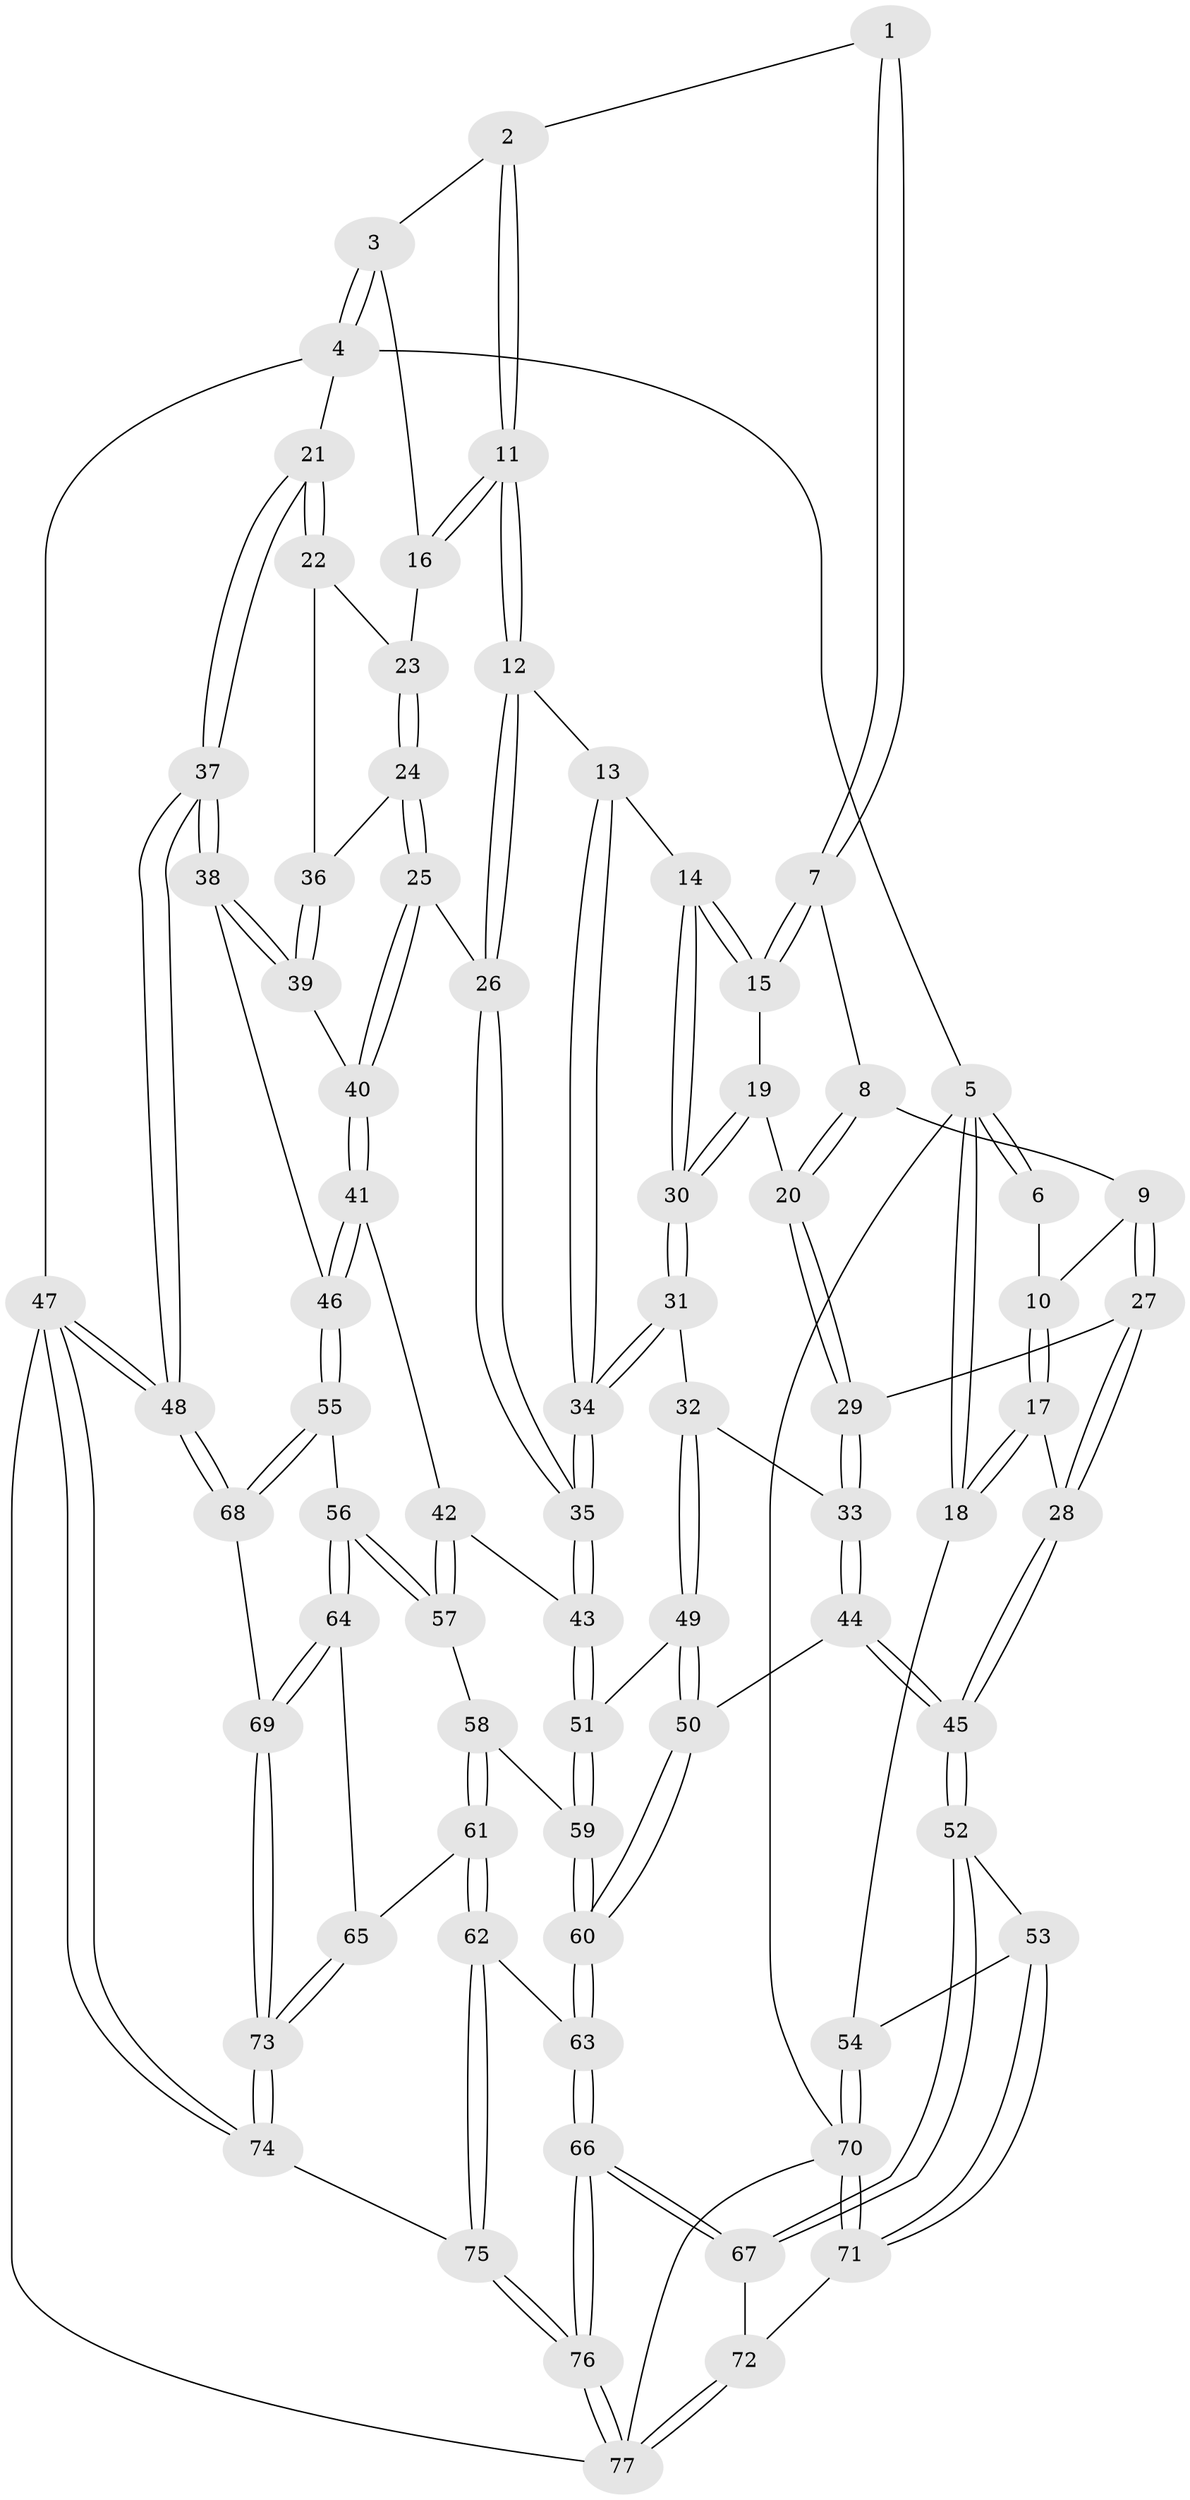 // coarse degree distribution, {8: 0.018867924528301886, 5: 0.5660377358490566, 3: 0.05660377358490566, 4: 0.24528301886792453, 7: 0.018867924528301886, 6: 0.09433962264150944}
// Generated by graph-tools (version 1.1) at 2025/21/03/04/25 18:21:31]
// undirected, 77 vertices, 189 edges
graph export_dot {
graph [start="1"]
  node [color=gray90,style=filled];
  1 [pos="+0.39210843215731855+0"];
  2 [pos="+0.6547916451637881+0"];
  3 [pos="+1+0"];
  4 [pos="+1+0"];
  5 [pos="+0+0"];
  6 [pos="+0.09930803294677142+0"];
  7 [pos="+0.39323977783519515+0"];
  8 [pos="+0.35798166979540363+0"];
  9 [pos="+0.2085184665021658+0.07410923224902"];
  10 [pos="+0.12185147668753021+0"];
  11 [pos="+0.664915051373893+0.07033125314155073"];
  12 [pos="+0.6546913345136179+0.09436066483809746"];
  13 [pos="+0.5852378355561373+0.12008585142348324"];
  14 [pos="+0.5669168518825695+0.1219793086383982"];
  15 [pos="+0.47085321642841027+0.02096840827832114"];
  16 [pos="+0.7968429461644093+0.058003099694245164"];
  17 [pos="+0+0.268164493370267"];
  18 [pos="+0+0.28525065832149415"];
  19 [pos="+0.4202731028402924+0.14490304950584743"];
  20 [pos="+0.34016944750052786+0.13460682560805715"];
  21 [pos="+1+0"];
  22 [pos="+1+0.0984780839054784"];
  23 [pos="+0.818868664610505+0.08046550145782827"];
  24 [pos="+0.800957302397948+0.19085460539957166"];
  25 [pos="+0.7697805215266926+0.21459203588724396"];
  26 [pos="+0.7336292261055893+0.2045704199599501"];
  27 [pos="+0.22523294064563812+0.21932815916893708"];
  28 [pos="+0.0775495151463217+0.28448249015699995"];
  29 [pos="+0.2583694177785637+0.2193727479920331"];
  30 [pos="+0.4961087978458165+0.18651693043079834"];
  31 [pos="+0.4885702763580212+0.23022102574397368"];
  32 [pos="+0.4085778165109729+0.30852145740501297"];
  33 [pos="+0.36066664640850515+0.30216618185945415"];
  34 [pos="+0.6194772289646707+0.32446274049938006"];
  35 [pos="+0.6222511394218284+0.32789919859238714"];
  36 [pos="+0.9568001501432389+0.14921551760483204"];
  37 [pos="+1+0.42495608680270347"];
  38 [pos="+0.9697971541196247+0.42899723320918187"];
  39 [pos="+0.9171273368389679+0.3020531804855001"];
  40 [pos="+0.7911370287956919+0.2533312745459573"];
  41 [pos="+0.772176784847879+0.37945407987768387"];
  42 [pos="+0.6431649726001383+0.39610692531795133"];
  43 [pos="+0.6233360418557893+0.39058487769279865"];
  44 [pos="+0.2824426634713094+0.493670411813449"];
  45 [pos="+0.20982523639018438+0.4958041077395434"];
  46 [pos="+0.9051359089155383+0.4675087474581683"];
  47 [pos="+1+1"];
  48 [pos="+1+0.7888229253279452"];
  49 [pos="+0.4687454615258004+0.3922757690044769"];
  50 [pos="+0.31407047291817924+0.5088691165249011"];
  51 [pos="+0.5564527415877748+0.4419792559807263"];
  52 [pos="+0.1615127928839964+0.5774053141570622"];
  53 [pos="+0.10133348345578747+0.5814123876306436"];
  54 [pos="+0+0.43453057261119926"];
  55 [pos="+0.9007019002071097+0.4755279419213566"];
  56 [pos="+0.7962493650114538+0.5707872288645823"];
  57 [pos="+0.7487590659383543+0.5411072285388336"];
  58 [pos="+0.6347203584885648+0.5468429980948962"];
  59 [pos="+0.5500735230885142+0.4806983462086172"];
  60 [pos="+0.44866790892910374+0.6438633913913256"];
  61 [pos="+0.6689399654689177+0.6992427392968514"];
  62 [pos="+0.59043728567329+0.7542915351397959"];
  63 [pos="+0.45249731607851235+0.6863163522217935"];
  64 [pos="+0.7779549052678807+0.6481055955089936"];
  65 [pos="+0.7337565560328579+0.6755052456089877"];
  66 [pos="+0.3153480791603032+0.7921994129714374"];
  67 [pos="+0.2061999767287193+0.7495777475943586"];
  68 [pos="+0.999317037404607+0.7506608755218951"];
  69 [pos="+0.935167308806619+0.765364551698287"];
  70 [pos="+0+0.8908128292650772"];
  71 [pos="+0+0.8246278572441722"];
  72 [pos="+0.053697475280618925+0.8122835538158089"];
  73 [pos="+0.8243296641496904+0.9124606016349648"];
  74 [pos="+0.7285980328035747+1"];
  75 [pos="+0.6846926794224425+1"];
  76 [pos="+0.34031515029252124+1"];
  77 [pos="+0.3064460738255004+1"];
  1 -- 2;
  1 -- 7;
  1 -- 7;
  2 -- 3;
  2 -- 11;
  2 -- 11;
  3 -- 4;
  3 -- 4;
  3 -- 16;
  4 -- 5;
  4 -- 21;
  4 -- 47;
  5 -- 6;
  5 -- 6;
  5 -- 18;
  5 -- 18;
  5 -- 70;
  6 -- 10;
  7 -- 8;
  7 -- 15;
  7 -- 15;
  8 -- 9;
  8 -- 20;
  8 -- 20;
  9 -- 10;
  9 -- 27;
  9 -- 27;
  10 -- 17;
  10 -- 17;
  11 -- 12;
  11 -- 12;
  11 -- 16;
  11 -- 16;
  12 -- 13;
  12 -- 26;
  12 -- 26;
  13 -- 14;
  13 -- 34;
  13 -- 34;
  14 -- 15;
  14 -- 15;
  14 -- 30;
  14 -- 30;
  15 -- 19;
  16 -- 23;
  17 -- 18;
  17 -- 18;
  17 -- 28;
  18 -- 54;
  19 -- 20;
  19 -- 30;
  19 -- 30;
  20 -- 29;
  20 -- 29;
  21 -- 22;
  21 -- 22;
  21 -- 37;
  21 -- 37;
  22 -- 23;
  22 -- 36;
  23 -- 24;
  23 -- 24;
  24 -- 25;
  24 -- 25;
  24 -- 36;
  25 -- 26;
  25 -- 40;
  25 -- 40;
  26 -- 35;
  26 -- 35;
  27 -- 28;
  27 -- 28;
  27 -- 29;
  28 -- 45;
  28 -- 45;
  29 -- 33;
  29 -- 33;
  30 -- 31;
  30 -- 31;
  31 -- 32;
  31 -- 34;
  31 -- 34;
  32 -- 33;
  32 -- 49;
  32 -- 49;
  33 -- 44;
  33 -- 44;
  34 -- 35;
  34 -- 35;
  35 -- 43;
  35 -- 43;
  36 -- 39;
  36 -- 39;
  37 -- 38;
  37 -- 38;
  37 -- 48;
  37 -- 48;
  38 -- 39;
  38 -- 39;
  38 -- 46;
  39 -- 40;
  40 -- 41;
  40 -- 41;
  41 -- 42;
  41 -- 46;
  41 -- 46;
  42 -- 43;
  42 -- 57;
  42 -- 57;
  43 -- 51;
  43 -- 51;
  44 -- 45;
  44 -- 45;
  44 -- 50;
  45 -- 52;
  45 -- 52;
  46 -- 55;
  46 -- 55;
  47 -- 48;
  47 -- 48;
  47 -- 74;
  47 -- 74;
  47 -- 77;
  48 -- 68;
  48 -- 68;
  49 -- 50;
  49 -- 50;
  49 -- 51;
  50 -- 60;
  50 -- 60;
  51 -- 59;
  51 -- 59;
  52 -- 53;
  52 -- 67;
  52 -- 67;
  53 -- 54;
  53 -- 71;
  53 -- 71;
  54 -- 70;
  54 -- 70;
  55 -- 56;
  55 -- 68;
  55 -- 68;
  56 -- 57;
  56 -- 57;
  56 -- 64;
  56 -- 64;
  57 -- 58;
  58 -- 59;
  58 -- 61;
  58 -- 61;
  59 -- 60;
  59 -- 60;
  60 -- 63;
  60 -- 63;
  61 -- 62;
  61 -- 62;
  61 -- 65;
  62 -- 63;
  62 -- 75;
  62 -- 75;
  63 -- 66;
  63 -- 66;
  64 -- 65;
  64 -- 69;
  64 -- 69;
  65 -- 73;
  65 -- 73;
  66 -- 67;
  66 -- 67;
  66 -- 76;
  66 -- 76;
  67 -- 72;
  68 -- 69;
  69 -- 73;
  69 -- 73;
  70 -- 71;
  70 -- 71;
  70 -- 77;
  71 -- 72;
  72 -- 77;
  72 -- 77;
  73 -- 74;
  73 -- 74;
  74 -- 75;
  75 -- 76;
  75 -- 76;
  76 -- 77;
  76 -- 77;
}
